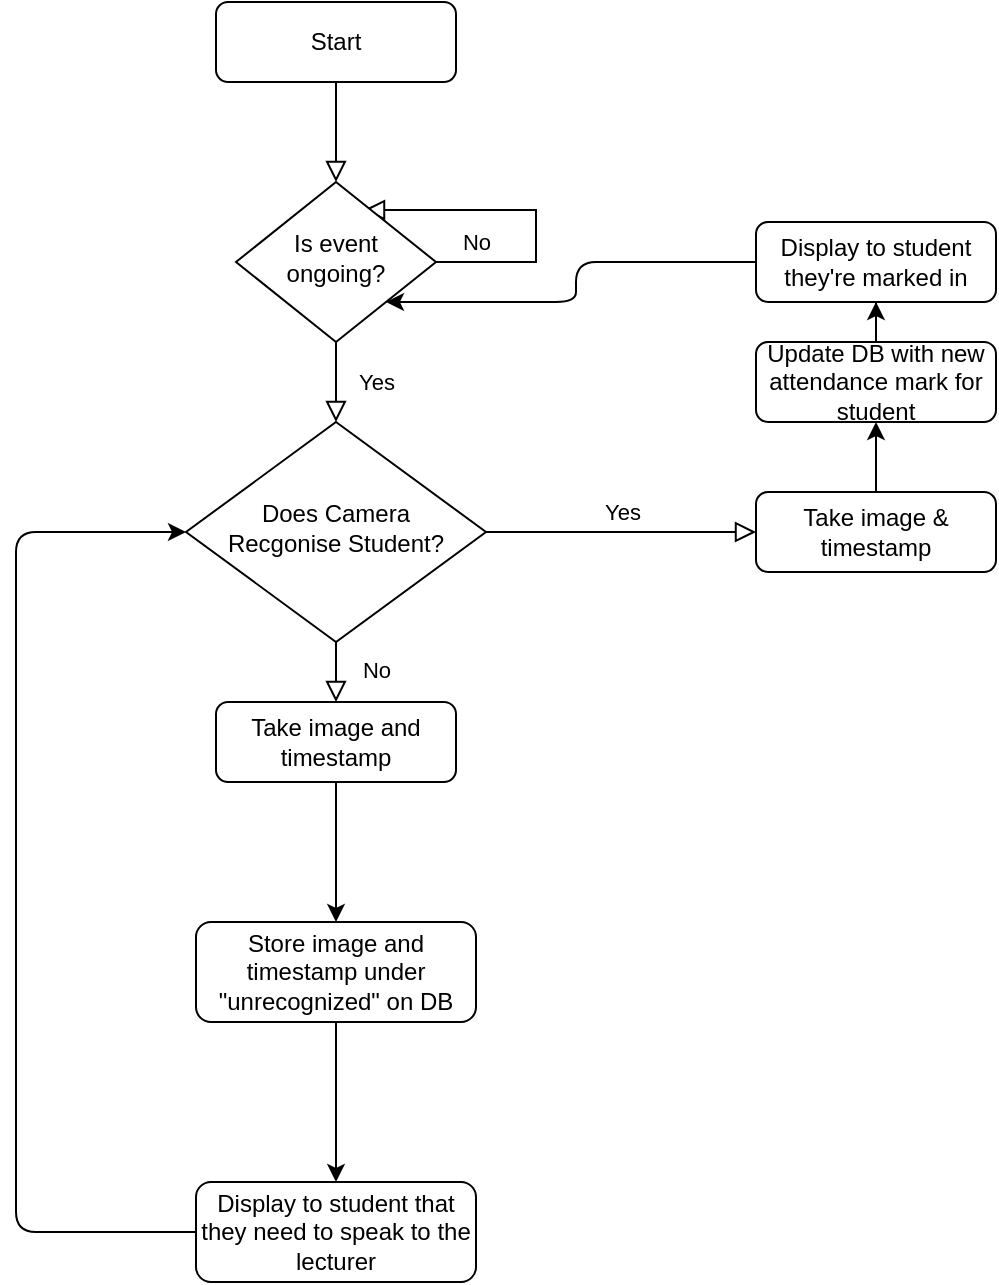<mxfile version="12.6.5" type="device"><diagram id="C5RBs43oDa-KdzZeNtuy" name="Page-1"><mxGraphModel dx="946" dy="629" grid="1" gridSize="10" guides="1" tooltips="1" connect="1" arrows="1" fold="1" page="1" pageScale="1" pageWidth="827" pageHeight="1169" math="0" shadow="0"><root><mxCell id="WIyWlLk6GJQsqaUBKTNV-0"/><mxCell id="WIyWlLk6GJQsqaUBKTNV-1" parent="WIyWlLk6GJQsqaUBKTNV-0"/><mxCell id="WIyWlLk6GJQsqaUBKTNV-2" value="" style="rounded=0;html=1;jettySize=auto;orthogonalLoop=1;fontSize=11;endArrow=block;endFill=0;endSize=8;strokeWidth=1;shadow=0;labelBackgroundColor=none;edgeStyle=orthogonalEdgeStyle;" parent="WIyWlLk6GJQsqaUBKTNV-1" source="WIyWlLk6GJQsqaUBKTNV-3" target="WIyWlLk6GJQsqaUBKTNV-6" edge="1"><mxGeometry relative="1" as="geometry"/></mxCell><mxCell id="WIyWlLk6GJQsqaUBKTNV-3" value="Start" style="rounded=1;whiteSpace=wrap;html=1;fontSize=12;glass=0;strokeWidth=1;shadow=0;" parent="WIyWlLk6GJQsqaUBKTNV-1" vertex="1"><mxGeometry x="160" y="80" width="120" height="40" as="geometry"/></mxCell><mxCell id="WIyWlLk6GJQsqaUBKTNV-4" value="Yes" style="rounded=0;html=1;jettySize=auto;orthogonalLoop=1;fontSize=11;endArrow=block;endFill=0;endSize=8;strokeWidth=1;shadow=0;labelBackgroundColor=none;edgeStyle=orthogonalEdgeStyle;" parent="WIyWlLk6GJQsqaUBKTNV-1" source="WIyWlLk6GJQsqaUBKTNV-6" target="WIyWlLk6GJQsqaUBKTNV-10" edge="1"><mxGeometry y="20" relative="1" as="geometry"><mxPoint as="offset"/></mxGeometry></mxCell><mxCell id="WIyWlLk6GJQsqaUBKTNV-5" value="No" style="edgeStyle=orthogonalEdgeStyle;rounded=0;html=1;jettySize=auto;orthogonalLoop=1;fontSize=11;endArrow=block;endFill=0;endSize=8;strokeWidth=1;shadow=0;labelBackgroundColor=none;exitX=1;exitY=0.5;exitDx=0;exitDy=0;entryX=0.64;entryY=0.175;entryDx=0;entryDy=0;entryPerimeter=0;" parent="WIyWlLk6GJQsqaUBKTNV-1" source="WIyWlLk6GJQsqaUBKTNV-6" target="WIyWlLk6GJQsqaUBKTNV-6" edge="1"><mxGeometry x="-0.259" y="30" relative="1" as="geometry"><mxPoint as="offset"/><mxPoint x="280" y="180" as="sourcePoint"/><mxPoint x="320" y="210" as="targetPoint"/><Array as="points"><mxPoint x="320" y="210"/><mxPoint x="320" y="184"/></Array></mxGeometry></mxCell><mxCell id="WIyWlLk6GJQsqaUBKTNV-6" value="Is event ongoing?" style="rhombus;whiteSpace=wrap;html=1;shadow=0;fontFamily=Helvetica;fontSize=12;align=center;strokeWidth=1;spacing=6;spacingTop=-4;" parent="WIyWlLk6GJQsqaUBKTNV-1" vertex="1"><mxGeometry x="170" y="170" width="100" height="80" as="geometry"/></mxCell><mxCell id="WIyWlLk6GJQsqaUBKTNV-8" value="No" style="rounded=0;html=1;jettySize=auto;orthogonalLoop=1;fontSize=11;endArrow=block;endFill=0;endSize=8;strokeWidth=1;shadow=0;labelBackgroundColor=none;edgeStyle=orthogonalEdgeStyle;" parent="WIyWlLk6GJQsqaUBKTNV-1" source="WIyWlLk6GJQsqaUBKTNV-10" target="WIyWlLk6GJQsqaUBKTNV-11" edge="1"><mxGeometry x="0.333" y="20" relative="1" as="geometry"><mxPoint as="offset"/></mxGeometry></mxCell><mxCell id="WIyWlLk6GJQsqaUBKTNV-9" value="Yes" style="edgeStyle=orthogonalEdgeStyle;rounded=0;html=1;jettySize=auto;orthogonalLoop=1;fontSize=11;endArrow=block;endFill=0;endSize=8;strokeWidth=1;shadow=0;labelBackgroundColor=none;" parent="WIyWlLk6GJQsqaUBKTNV-1" source="WIyWlLk6GJQsqaUBKTNV-10" target="WIyWlLk6GJQsqaUBKTNV-12" edge="1"><mxGeometry y="10" relative="1" as="geometry"><mxPoint as="offset"/></mxGeometry></mxCell><mxCell id="WIyWlLk6GJQsqaUBKTNV-10" value="Does Camera &lt;br&gt;Recgonise Student?" style="rhombus;whiteSpace=wrap;html=1;shadow=0;fontFamily=Helvetica;fontSize=12;align=center;strokeWidth=1;spacing=6;spacingTop=-4;" parent="WIyWlLk6GJQsqaUBKTNV-1" vertex="1"><mxGeometry x="145" y="290" width="150" height="110" as="geometry"/></mxCell><mxCell id="kak_NfZ9f5BWricKwCVB-6" value="" style="edgeStyle=orthogonalEdgeStyle;rounded=0;orthogonalLoop=1;jettySize=auto;html=1;" edge="1" parent="WIyWlLk6GJQsqaUBKTNV-1" source="WIyWlLk6GJQsqaUBKTNV-11" target="kak_NfZ9f5BWricKwCVB-5"><mxGeometry relative="1" as="geometry"/></mxCell><mxCell id="WIyWlLk6GJQsqaUBKTNV-11" value="Take image and timestamp" style="rounded=1;whiteSpace=wrap;html=1;fontSize=12;glass=0;strokeWidth=1;shadow=0;" parent="WIyWlLk6GJQsqaUBKTNV-1" vertex="1"><mxGeometry x="160" y="430" width="120" height="40" as="geometry"/></mxCell><mxCell id="kak_NfZ9f5BWricKwCVB-8" value="" style="edgeStyle=orthogonalEdgeStyle;rounded=0;orthogonalLoop=1;jettySize=auto;html=1;" edge="1" parent="WIyWlLk6GJQsqaUBKTNV-1" source="kak_NfZ9f5BWricKwCVB-5" target="kak_NfZ9f5BWricKwCVB-7"><mxGeometry relative="1" as="geometry"/></mxCell><mxCell id="kak_NfZ9f5BWricKwCVB-5" value="Store image and timestamp under &quot;unrecognized&quot; on DB" style="rounded=1;whiteSpace=wrap;html=1;fontSize=12;glass=0;strokeWidth=1;shadow=0;arcSize=15;" vertex="1" parent="WIyWlLk6GJQsqaUBKTNV-1"><mxGeometry x="150" y="540" width="140" height="50" as="geometry"/></mxCell><mxCell id="kak_NfZ9f5BWricKwCVB-7" value="Display to student that they need to speak to the lecturer" style="rounded=1;whiteSpace=wrap;html=1;fontSize=12;glass=0;strokeWidth=1;shadow=0;arcSize=15;" vertex="1" parent="WIyWlLk6GJQsqaUBKTNV-1"><mxGeometry x="150" y="670" width="140" height="50" as="geometry"/></mxCell><mxCell id="kak_NfZ9f5BWricKwCVB-1" value="" style="edgeStyle=orthogonalEdgeStyle;rounded=0;orthogonalLoop=1;jettySize=auto;html=1;" edge="1" parent="WIyWlLk6GJQsqaUBKTNV-1" source="WIyWlLk6GJQsqaUBKTNV-12" target="kak_NfZ9f5BWricKwCVB-0"><mxGeometry relative="1" as="geometry"/></mxCell><mxCell id="WIyWlLk6GJQsqaUBKTNV-12" value="Take image &amp;amp; timestamp" style="rounded=1;whiteSpace=wrap;html=1;fontSize=12;glass=0;strokeWidth=1;shadow=0;" parent="WIyWlLk6GJQsqaUBKTNV-1" vertex="1"><mxGeometry x="430" y="325" width="120" height="40" as="geometry"/></mxCell><mxCell id="kak_NfZ9f5BWricKwCVB-3" value="" style="edgeStyle=orthogonalEdgeStyle;rounded=0;orthogonalLoop=1;jettySize=auto;html=1;" edge="1" parent="WIyWlLk6GJQsqaUBKTNV-1" source="kak_NfZ9f5BWricKwCVB-0" target="kak_NfZ9f5BWricKwCVB-2"><mxGeometry relative="1" as="geometry"/></mxCell><mxCell id="kak_NfZ9f5BWricKwCVB-0" value="Update DB with new attendance mark for student" style="rounded=1;whiteSpace=wrap;html=1;fontSize=12;glass=0;strokeWidth=1;shadow=0;" vertex="1" parent="WIyWlLk6GJQsqaUBKTNV-1"><mxGeometry x="430" y="250" width="120" height="40" as="geometry"/></mxCell><mxCell id="kak_NfZ9f5BWricKwCVB-2" value="Display to student they're marked in" style="rounded=1;whiteSpace=wrap;html=1;fontSize=12;glass=0;strokeWidth=1;shadow=0;" vertex="1" parent="WIyWlLk6GJQsqaUBKTNV-1"><mxGeometry x="430" y="190" width="120" height="40" as="geometry"/></mxCell><mxCell id="kak_NfZ9f5BWricKwCVB-4" value="" style="endArrow=classic;html=1;exitX=0;exitY=0.5;exitDx=0;exitDy=0;entryX=1;entryY=1;entryDx=0;entryDy=0;" edge="1" parent="WIyWlLk6GJQsqaUBKTNV-1" source="kak_NfZ9f5BWricKwCVB-2" target="WIyWlLk6GJQsqaUBKTNV-6"><mxGeometry width="50" height="50" relative="1" as="geometry"><mxPoint x="310" y="270" as="sourcePoint"/><mxPoint x="360" y="220" as="targetPoint"/><Array as="points"><mxPoint x="340" y="210"/><mxPoint x="340" y="230"/></Array></mxGeometry></mxCell><mxCell id="kak_NfZ9f5BWricKwCVB-9" value="" style="endArrow=classic;html=1;exitX=0;exitY=0.5;exitDx=0;exitDy=0;entryX=0;entryY=0.5;entryDx=0;entryDy=0;" edge="1" parent="WIyWlLk6GJQsqaUBKTNV-1" source="kak_NfZ9f5BWricKwCVB-7" target="WIyWlLk6GJQsqaUBKTNV-10"><mxGeometry width="50" height="50" relative="1" as="geometry"><mxPoint x="30" y="500" as="sourcePoint"/><mxPoint x="80" y="450" as="targetPoint"/><Array as="points"><mxPoint x="60" y="695"/><mxPoint x="60" y="345"/></Array></mxGeometry></mxCell></root></mxGraphModel></diagram></mxfile>